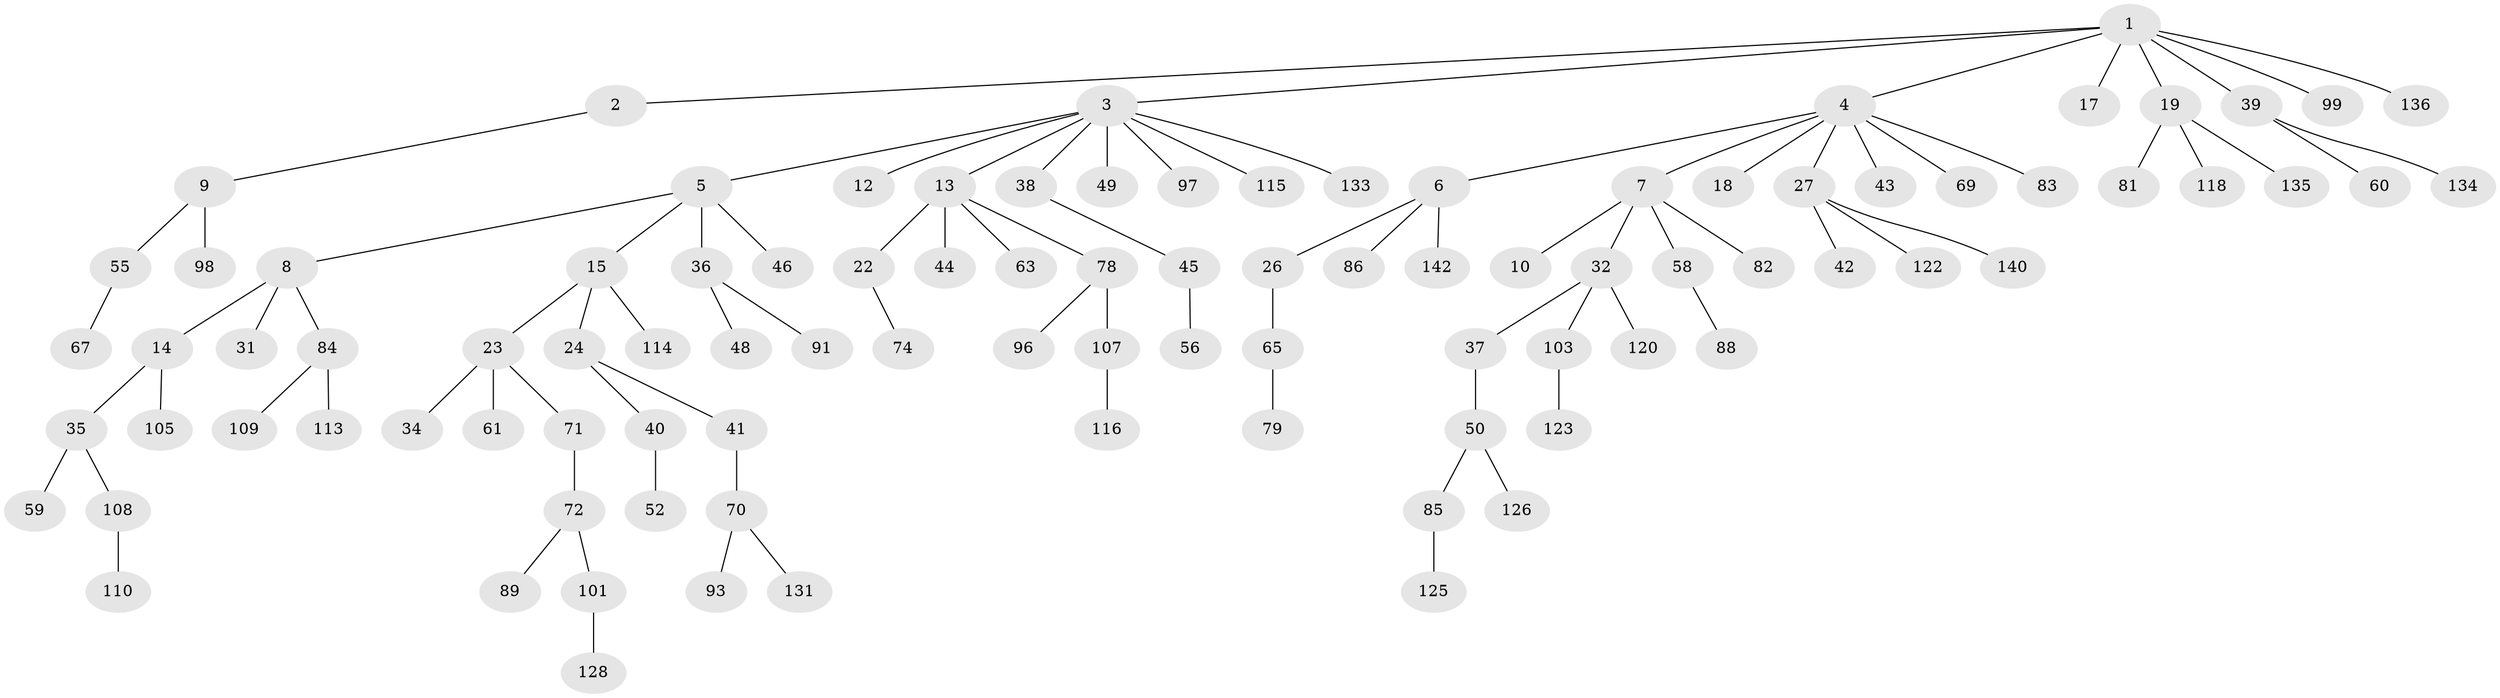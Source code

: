 // Generated by graph-tools (version 1.1) at 2025/24/03/03/25 07:24:05]
// undirected, 96 vertices, 95 edges
graph export_dot {
graph [start="1"]
  node [color=gray90,style=filled];
  1 [super="+33"];
  2 [super="+127"];
  3 [super="+16"];
  4 [super="+73"];
  5 [super="+62"];
  6 [super="+75"];
  7 [super="+87"];
  8 [super="+11"];
  9 [super="+54"];
  10;
  12 [super="+29"];
  13 [super="+102"];
  14 [super="+53"];
  15 [super="+21"];
  17 [super="+28"];
  18 [super="+20"];
  19 [super="+30"];
  22 [super="+117"];
  23 [super="+25"];
  24 [super="+47"];
  26;
  27 [super="+68"];
  31 [super="+100"];
  32;
  34 [super="+137"];
  35 [super="+112"];
  36 [super="+76"];
  37;
  38 [super="+138"];
  39 [super="+95"];
  40;
  41;
  42;
  43;
  44 [super="+92"];
  45 [super="+51"];
  46 [super="+139"];
  48 [super="+57"];
  49;
  50 [super="+119"];
  52;
  55 [super="+64"];
  56;
  58 [super="+80"];
  59 [super="+77"];
  60;
  61;
  63;
  65 [super="+66"];
  67;
  69;
  70 [super="+129"];
  71;
  72 [super="+121"];
  74;
  78 [super="+94"];
  79;
  81;
  82 [super="+90"];
  83;
  84 [super="+104"];
  85 [super="+106"];
  86;
  88;
  89;
  91 [super="+130"];
  93;
  96;
  97;
  98;
  99;
  101 [super="+111"];
  103 [super="+124"];
  105;
  107;
  108 [super="+132"];
  109;
  110;
  113;
  114;
  115;
  116;
  118;
  120 [super="+141"];
  122;
  123;
  125;
  126;
  128;
  131;
  133;
  134;
  135;
  136;
  140;
  142;
  1 -- 2;
  1 -- 3;
  1 -- 4;
  1 -- 17;
  1 -- 19;
  1 -- 39;
  1 -- 136;
  1 -- 99;
  2 -- 9;
  3 -- 5;
  3 -- 12;
  3 -- 13;
  3 -- 115;
  3 -- 49;
  3 -- 97;
  3 -- 133;
  3 -- 38;
  4 -- 6;
  4 -- 7;
  4 -- 18;
  4 -- 27;
  4 -- 43;
  4 -- 69;
  4 -- 83;
  5 -- 8;
  5 -- 15;
  5 -- 36;
  5 -- 46;
  6 -- 26;
  6 -- 86;
  6 -- 142;
  7 -- 10;
  7 -- 32;
  7 -- 58;
  7 -- 82;
  8 -- 14;
  8 -- 84;
  8 -- 31;
  9 -- 55;
  9 -- 98;
  13 -- 22;
  13 -- 44;
  13 -- 63;
  13 -- 78;
  14 -- 35;
  14 -- 105;
  15 -- 24;
  15 -- 114;
  15 -- 23;
  19 -- 118;
  19 -- 135;
  19 -- 81;
  22 -- 74;
  23 -- 34;
  23 -- 61;
  23 -- 71;
  24 -- 40;
  24 -- 41;
  26 -- 65;
  27 -- 42;
  27 -- 122;
  27 -- 140;
  32 -- 37;
  32 -- 103;
  32 -- 120;
  35 -- 59;
  35 -- 108;
  36 -- 48;
  36 -- 91;
  37 -- 50;
  38 -- 45;
  39 -- 60;
  39 -- 134;
  40 -- 52;
  41 -- 70;
  45 -- 56;
  50 -- 85;
  50 -- 126;
  55 -- 67;
  58 -- 88;
  65 -- 79;
  70 -- 93;
  70 -- 131;
  71 -- 72;
  72 -- 89;
  72 -- 101;
  78 -- 96;
  78 -- 107;
  84 -- 113;
  84 -- 109;
  85 -- 125;
  101 -- 128;
  103 -- 123;
  107 -- 116;
  108 -- 110;
}
